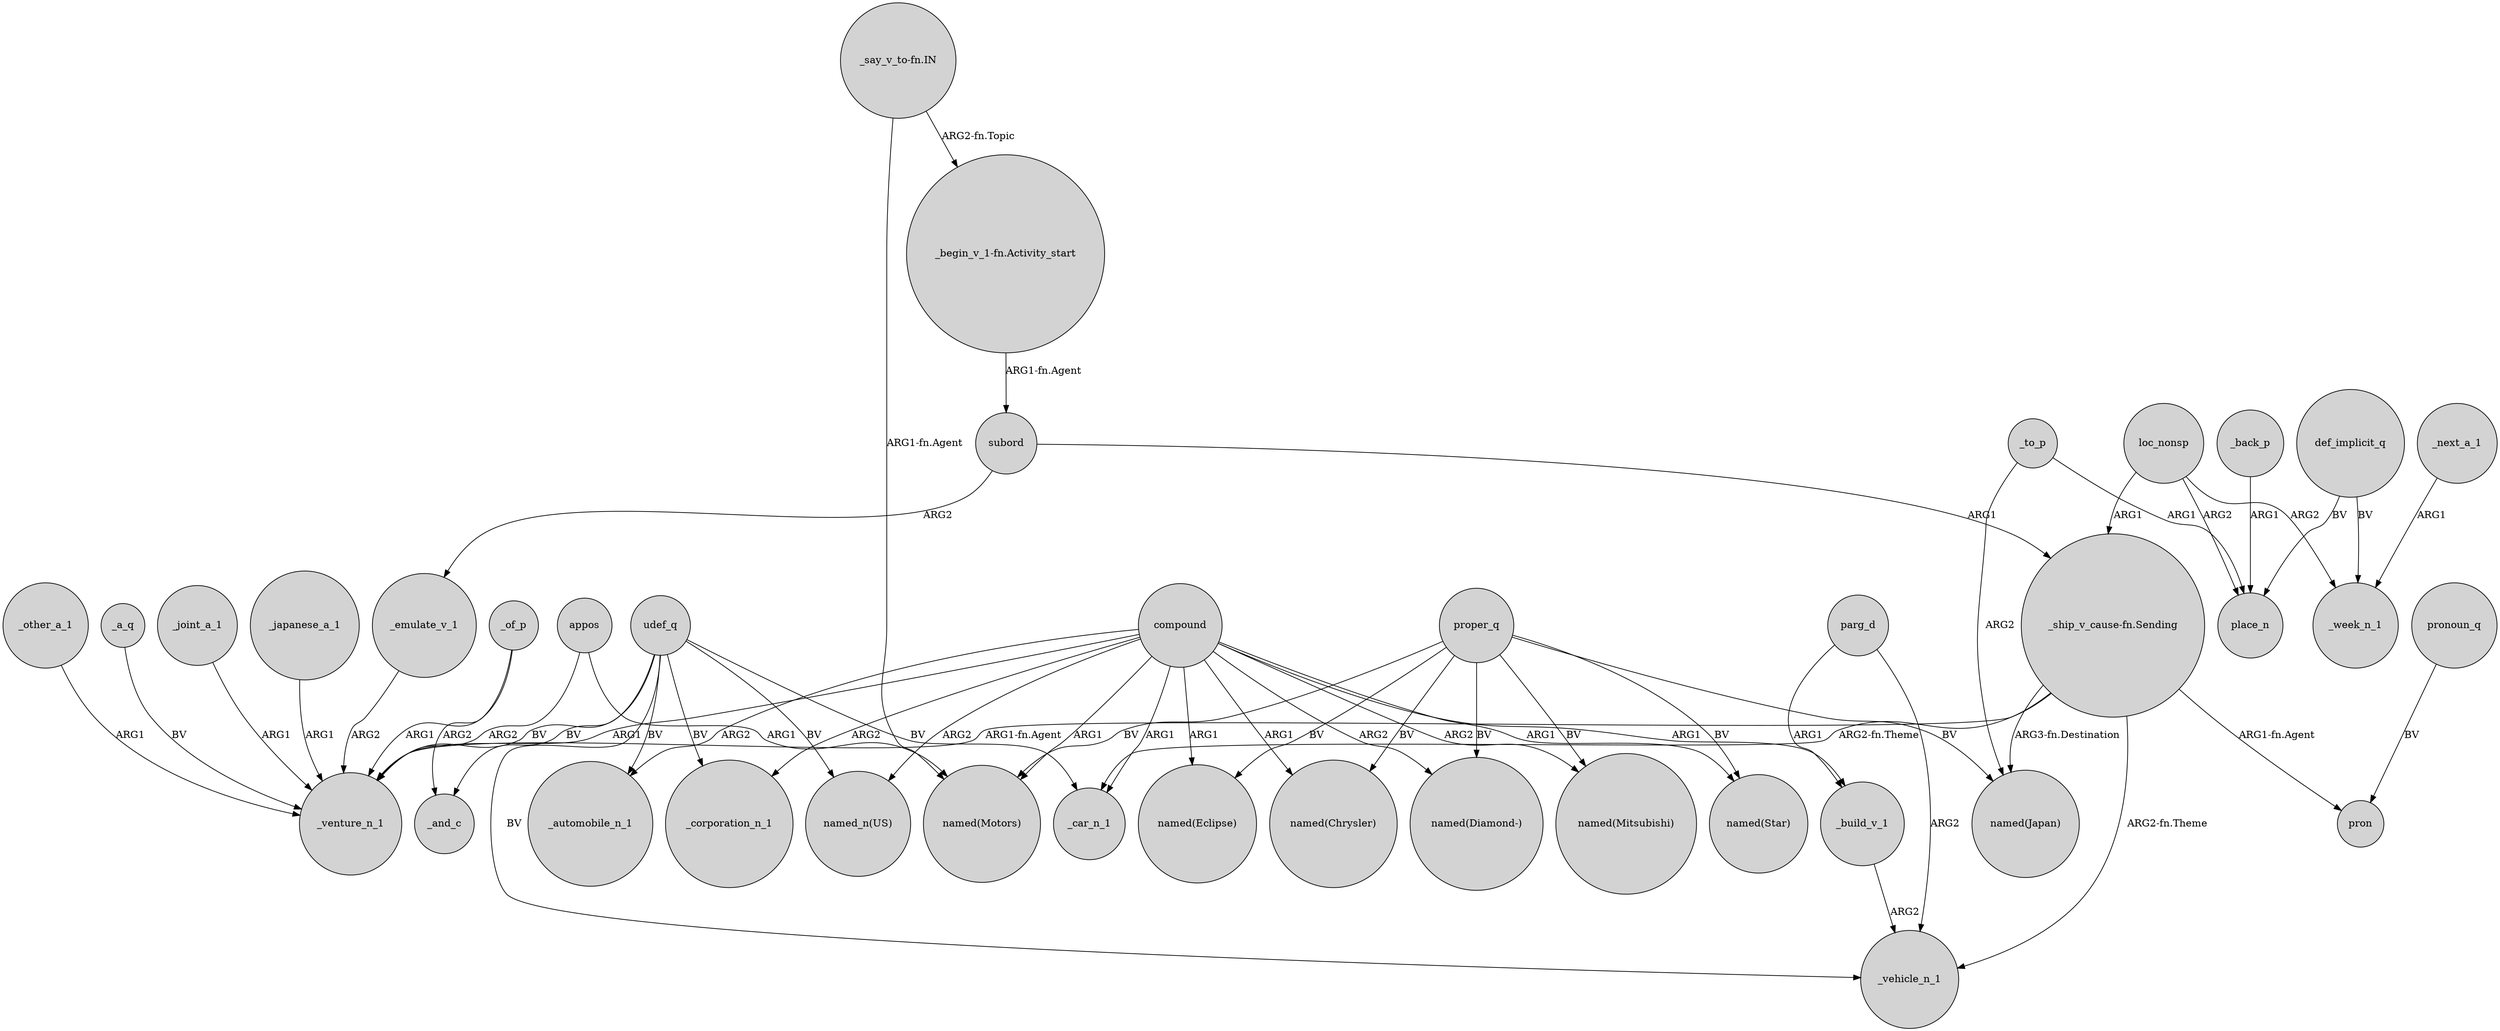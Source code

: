 digraph {
	node [shape=circle style=filled]
	_joint_a_1 -> _venture_n_1 [label=ARG1]
	_japanese_a_1 -> _venture_n_1 [label=ARG1]
	compound -> _venture_n_1 [label=ARG1]
	"_ship_v_cause-fn.Sending" -> _vehicle_n_1 [label="ARG2-fn.Theme"]
	subord -> "_ship_v_cause-fn.Sending" [label=ARG1]
	udef_q -> "named_n(US)" [label=BV]
	def_implicit_q -> _week_n_1 [label=BV]
	compound -> "named(Diamond-)" [label=ARG2]
	appos -> "named(Motors)" [label=ARG1]
	proper_q -> "named(Motors)" [label=BV]
	"_ship_v_cause-fn.Sending" -> _venture_n_1 [label="ARG1-fn.Agent"]
	udef_q -> _automobile_n_1 [label=BV]
	"_say_v_to-fn.IN" -> "named(Motors)" [label="ARG1-fn.Agent"]
	compound -> _corporation_n_1 [label=ARG2]
	proper_q -> "named(Star)" [label=BV]
	"_ship_v_cause-fn.Sending" -> _car_n_1 [label="ARG2-fn.Theme"]
	_to_p -> "named(Japan)" [label=ARG2]
	_of_p -> _and_c [label=ARG2]
	compound -> "named(Eclipse)" [label=ARG1]
	def_implicit_q -> place_n [label=BV]
	_other_a_1 -> _venture_n_1 [label=ARG1]
	subord -> _emulate_v_1 [label=ARG2]
	udef_q -> _venture_n_1 [label=BV]
	proper_q -> "named(Japan)" [label=BV]
	compound -> "named_n(US)" [label=ARG2]
	udef_q -> _vehicle_n_1 [label=BV]
	proper_q -> "named(Chrysler)" [label=BV]
	_emulate_v_1 -> _venture_n_1 [label=ARG2]
	compound -> _build_v_1 [label=ARG1]
	udef_q -> _corporation_n_1 [label=BV]
	pronoun_q -> pron [label=BV]
	loc_nonsp -> _week_n_1 [label=ARG2]
	compound -> "named(Chrysler)" [label=ARG1]
	_build_v_1 -> _vehicle_n_1 [label=ARG2]
	compound -> "named(Mitsubishi)" [label=ARG2]
	compound -> _automobile_n_1 [label=ARG2]
	"_begin_v_1-fn.Activity_start" -> subord [label="ARG1-fn.Agent"]
	proper_q -> "named(Mitsubishi)" [label=BV]
	parg_d -> _vehicle_n_1 [label=ARG2]
	compound -> "named(Star)" [label=ARG1]
	_to_p -> place_n [label=ARG1]
	"_ship_v_cause-fn.Sending" -> "named(Japan)" [label="ARG3-fn.Destination"]
	loc_nonsp -> "_ship_v_cause-fn.Sending" [label=ARG1]
	appos -> _venture_n_1 [label=ARG2]
	_next_a_1 -> _week_n_1 [label=ARG1]
	proper_q -> "named(Diamond-)" [label=BV]
	udef_q -> _car_n_1 [label=BV]
	compound -> _car_n_1 [label=ARG1]
	loc_nonsp -> place_n [label=ARG2]
	_back_p -> place_n [label=ARG1]
	_of_p -> _venture_n_1 [label=ARG1]
	"_say_v_to-fn.IN" -> "_begin_v_1-fn.Activity_start" [label="ARG2-fn.Topic"]
	_a_q -> _venture_n_1 [label=BV]
	"_ship_v_cause-fn.Sending" -> pron [label="ARG1-fn.Agent"]
	proper_q -> "named(Eclipse)" [label=BV]
	udef_q -> _and_c [label=BV]
	compound -> "named(Motors)" [label=ARG1]
	parg_d -> _build_v_1 [label=ARG1]
}
